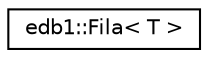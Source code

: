 digraph "Gráfico de Hierarquia de Classes"
{
  edge [fontname="Helvetica",fontsize="10",labelfontname="Helvetica",labelfontsize="10"];
  node [fontname="Helvetica",fontsize="10",shape=record];
  rankdir="LR";
  Node1 [label="edb1::Fila\< T \>",height=0.2,width=0.4,color="black", fillcolor="white", style="filled",URL="$classedb1_1_1Fila.html",tooltip="Classe que representa uma Fila. "];
}
